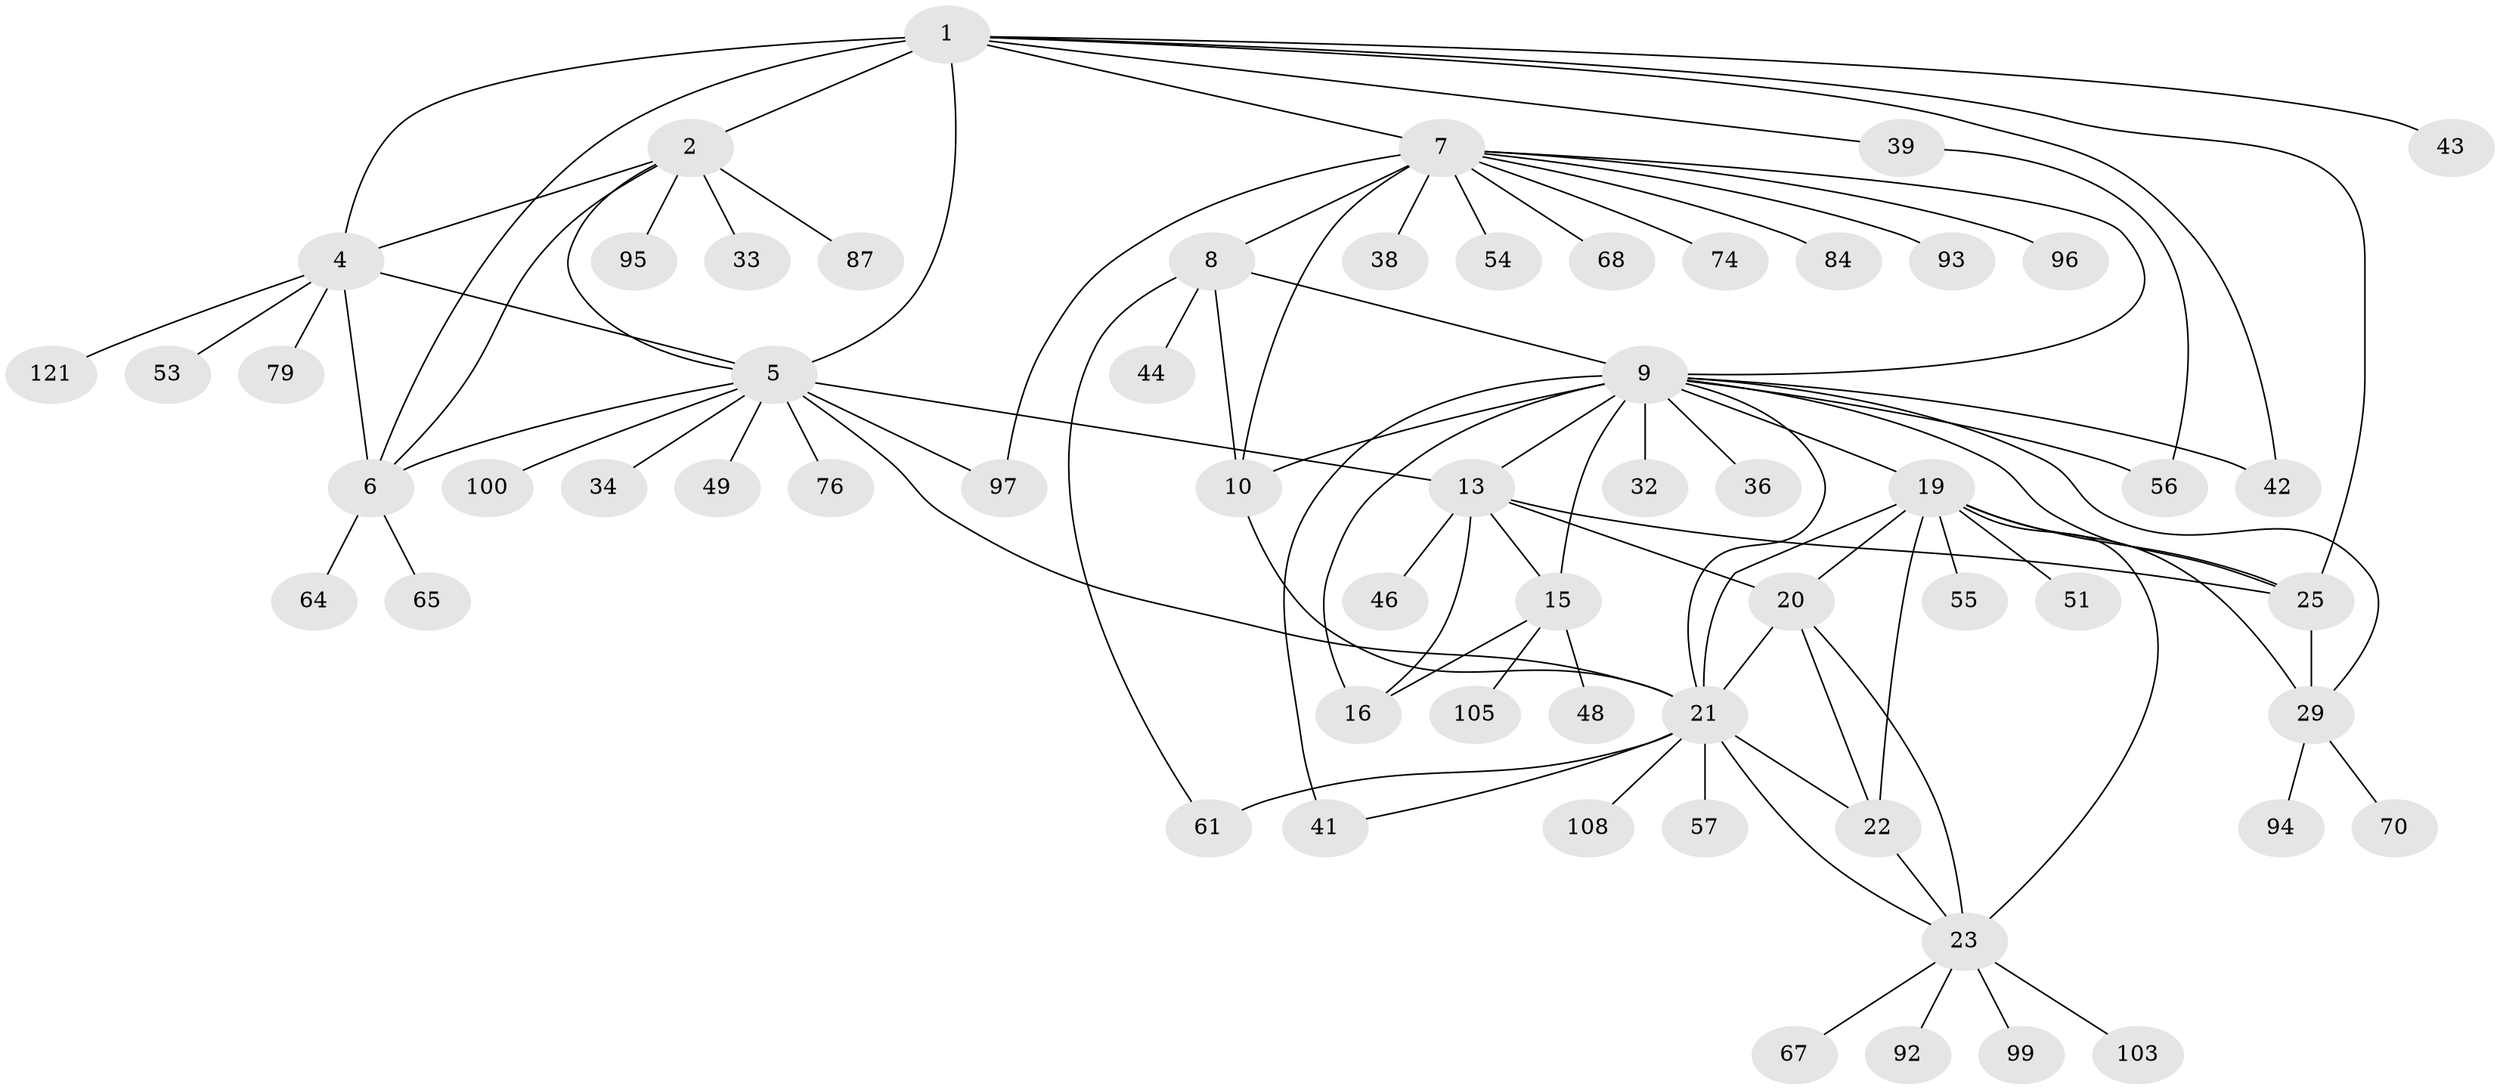 // original degree distribution, {8: 0.05737704918032787, 7: 0.05737704918032787, 12: 0.01639344262295082, 9: 0.04918032786885246, 14: 0.00819672131147541, 6: 0.01639344262295082, 13: 0.01639344262295082, 11: 0.00819672131147541, 5: 0.00819672131147541, 10: 0.00819672131147541, 1: 0.6475409836065574, 2: 0.09016393442622951, 3: 0.01639344262295082}
// Generated by graph-tools (version 1.1) at 2025/15/03/09/25 04:15:58]
// undirected, 61 vertices, 93 edges
graph export_dot {
graph [start="1"]
  node [color=gray90,style=filled];
  1 [super="+3"];
  2;
  4;
  5;
  6 [super="+37+45"];
  7;
  8;
  9 [super="+66+91+114+17+35+26"];
  10 [super="+11+98+110+12"];
  13 [super="+14+69+119+81+104+72"];
  15 [super="+18"];
  16 [super="+59+75"];
  19 [super="+89+71+80+109+24"];
  20;
  21;
  22 [super="+50+58+106"];
  23;
  25 [super="+27"];
  29 [super="+31"];
  32;
  33;
  34;
  36;
  38;
  39;
  41;
  42;
  43;
  44;
  46;
  48;
  49;
  51;
  53;
  54;
  55;
  56 [super="+77"];
  57;
  61;
  64;
  65;
  67;
  68;
  70;
  74;
  76;
  79;
  84;
  87;
  92;
  93;
  94;
  95;
  96;
  97;
  99;
  100;
  103;
  105;
  108;
  121;
  1 -- 2 [weight=2];
  1 -- 4 [weight=2];
  1 -- 5 [weight=2];
  1 -- 6 [weight=2];
  1 -- 7;
  1 -- 39;
  1 -- 42;
  1 -- 43;
  1 -- 25;
  2 -- 4;
  2 -- 5;
  2 -- 6;
  2 -- 33;
  2 -- 87;
  2 -- 95;
  4 -- 5;
  4 -- 6;
  4 -- 53;
  4 -- 79;
  4 -- 121;
  5 -- 6;
  5 -- 13;
  5 -- 21;
  5 -- 34;
  5 -- 49;
  5 -- 76;
  5 -- 97;
  5 -- 100;
  6 -- 64;
  6 -- 65;
  7 -- 8;
  7 -- 9;
  7 -- 10 [weight=3];
  7 -- 38;
  7 -- 54;
  7 -- 68;
  7 -- 74;
  7 -- 84;
  7 -- 93;
  7 -- 96;
  7 -- 97;
  8 -- 9;
  8 -- 10 [weight=3];
  8 -- 44;
  8 -- 61;
  9 -- 10 [weight=3];
  9 -- 36;
  9 -- 21;
  9 -- 32;
  9 -- 41;
  9 -- 13 [weight=2];
  9 -- 15 [weight=2];
  9 -- 16;
  9 -- 56;
  9 -- 19;
  9 -- 42;
  9 -- 29;
  9 -- 25 [weight=3];
  10 -- 21 [weight=2];
  13 -- 15 [weight=4];
  13 -- 16 [weight=2];
  13 -- 20;
  13 -- 46;
  13 -- 25;
  15 -- 16 [weight=2];
  15 -- 48;
  15 -- 105;
  19 -- 20 [weight=2];
  19 -- 21 [weight=2];
  19 -- 22 [weight=2];
  19 -- 23 [weight=2];
  19 -- 51;
  19 -- 55;
  19 -- 29;
  19 -- 25 [weight=3];
  20 -- 21;
  20 -- 22;
  20 -- 23;
  21 -- 22;
  21 -- 23;
  21 -- 41;
  21 -- 57;
  21 -- 61;
  21 -- 108;
  22 -- 23;
  23 -- 67;
  23 -- 92;
  23 -- 99;
  23 -- 103;
  25 -- 29 [weight=3];
  29 -- 70;
  29 -- 94;
  39 -- 56;
}
